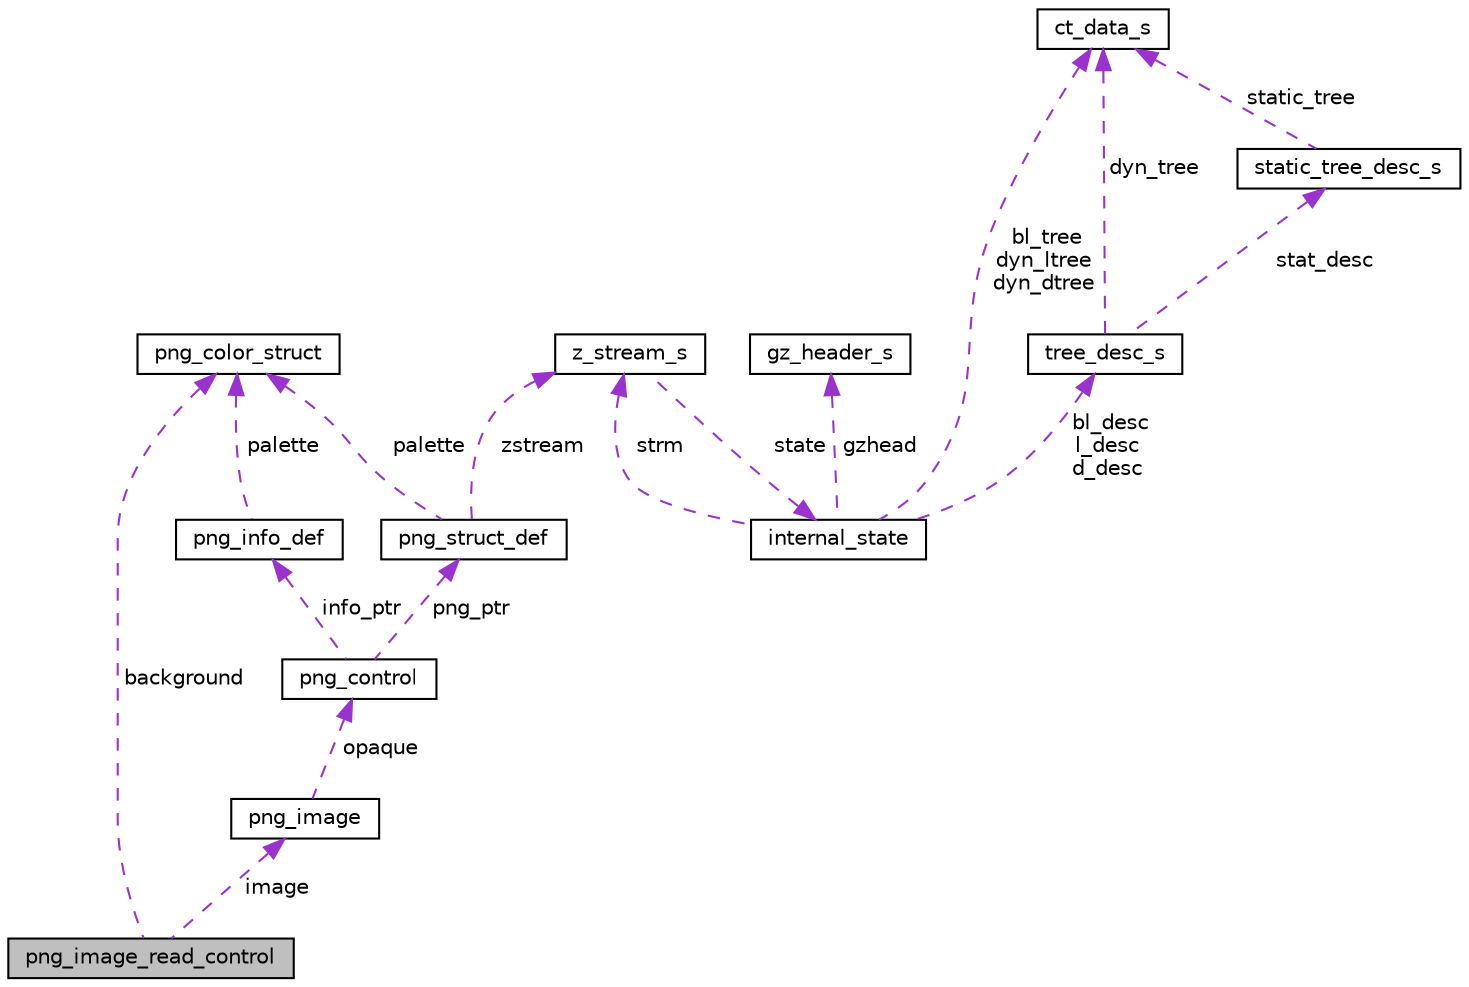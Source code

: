digraph "png_image_read_control"
{
  edge [fontname="Helvetica",fontsize="10",labelfontname="Helvetica",labelfontsize="10"];
  node [fontname="Helvetica",fontsize="10",shape=record];
  Node1 [label="png_image_read_control",height=0.2,width=0.4,color="black", fillcolor="grey75", style="filled", fontcolor="black"];
  Node2 -> Node1 [dir="back",color="darkorchid3",fontsize="10",style="dashed",label=" background" ,fontname="Helvetica"];
  Node2 [label="png_color_struct",height=0.2,width=0.4,color="black", fillcolor="white", style="filled",URL="$structpng__color__struct.html"];
  Node3 -> Node1 [dir="back",color="darkorchid3",fontsize="10",style="dashed",label=" image" ,fontname="Helvetica"];
  Node3 [label="png_image",height=0.2,width=0.4,color="black", fillcolor="white", style="filled",URL="$structpng__image.html"];
  Node4 -> Node3 [dir="back",color="darkorchid3",fontsize="10",style="dashed",label=" opaque" ,fontname="Helvetica"];
  Node4 [label="png_control",height=0.2,width=0.4,color="black", fillcolor="white", style="filled",URL="$structpng__control.html"];
  Node5 -> Node4 [dir="back",color="darkorchid3",fontsize="10",style="dashed",label=" info_ptr" ,fontname="Helvetica"];
  Node5 [label="png_info_def",height=0.2,width=0.4,color="black", fillcolor="white", style="filled",URL="$structpng__info__def.html"];
  Node2 -> Node5 [dir="back",color="darkorchid3",fontsize="10",style="dashed",label=" palette" ,fontname="Helvetica"];
  Node6 -> Node4 [dir="back",color="darkorchid3",fontsize="10",style="dashed",label=" png_ptr" ,fontname="Helvetica"];
  Node6 [label="png_struct_def",height=0.2,width=0.4,color="black", fillcolor="white", style="filled",URL="$structpng__struct__def.html"];
  Node2 -> Node6 [dir="back",color="darkorchid3",fontsize="10",style="dashed",label=" palette" ,fontname="Helvetica"];
  Node7 -> Node6 [dir="back",color="darkorchid3",fontsize="10",style="dashed",label=" zstream" ,fontname="Helvetica"];
  Node7 [label="z_stream_s",height=0.2,width=0.4,color="black", fillcolor="white", style="filled",URL="$structz__stream__s.html"];
  Node8 -> Node7 [dir="back",color="darkorchid3",fontsize="10",style="dashed",label=" state" ,fontname="Helvetica"];
  Node8 [label="internal_state",height=0.2,width=0.4,color="black", fillcolor="white", style="filled",URL="$structinternal__state.html"];
  Node9 -> Node8 [dir="back",color="darkorchid3",fontsize="10",style="dashed",label=" gzhead" ,fontname="Helvetica"];
  Node9 [label="gz_header_s",height=0.2,width=0.4,color="black", fillcolor="white", style="filled",URL="$structgz__header__s.html"];
  Node10 -> Node8 [dir="back",color="darkorchid3",fontsize="10",style="dashed",label=" bl_desc\nl_desc\nd_desc" ,fontname="Helvetica"];
  Node10 [label="tree_desc_s",height=0.2,width=0.4,color="black", fillcolor="white", style="filled",URL="$structtree__desc__s.html"];
  Node11 -> Node10 [dir="back",color="darkorchid3",fontsize="10",style="dashed",label=" stat_desc" ,fontname="Helvetica"];
  Node11 [label="static_tree_desc_s",height=0.2,width=0.4,color="black", fillcolor="white", style="filled",URL="$structstatic__tree__desc__s.html"];
  Node12 -> Node11 [dir="back",color="darkorchid3",fontsize="10",style="dashed",label=" static_tree" ,fontname="Helvetica"];
  Node12 [label="ct_data_s",height=0.2,width=0.4,color="black", fillcolor="white", style="filled",URL="$structct__data__s.html"];
  Node12 -> Node10 [dir="back",color="darkorchid3",fontsize="10",style="dashed",label=" dyn_tree" ,fontname="Helvetica"];
  Node7 -> Node8 [dir="back",color="darkorchid3",fontsize="10",style="dashed",label=" strm" ,fontname="Helvetica"];
  Node12 -> Node8 [dir="back",color="darkorchid3",fontsize="10",style="dashed",label=" bl_tree\ndyn_ltree\ndyn_dtree" ,fontname="Helvetica"];
}

